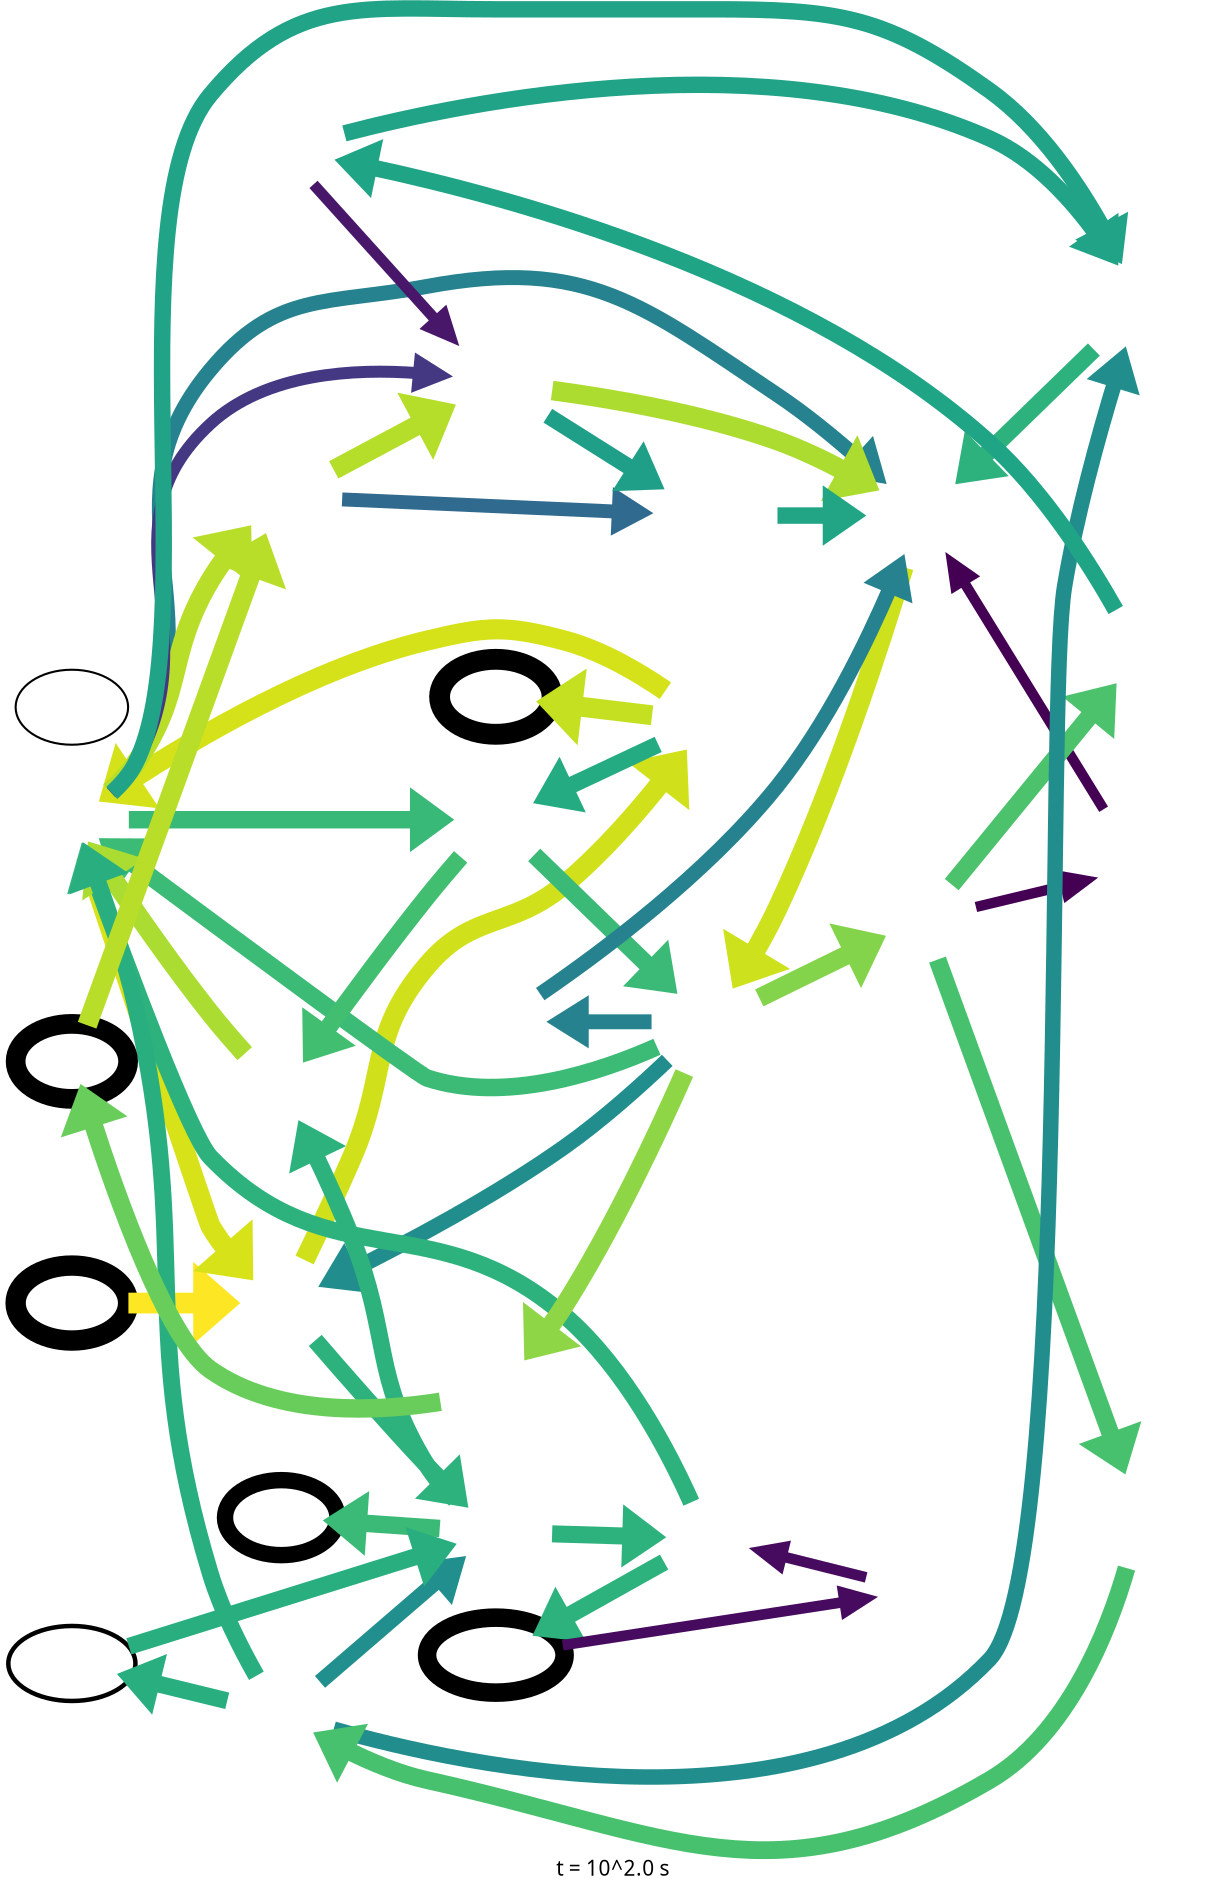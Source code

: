 digraph flux_diagram {
	graph [bb="0,0,581.89,913.57",
		fontname=sans,
		fontsize=10,
		label="t = 10^2.0 s",
		lheight=0.15,
		lp="290.95,9.5",
		lwidth=0.72,
		overlap=false,
		rankdir=LR
	];
	node [label="\N"];
	H2	[height=0.5,
		image="/Users/blais.ch/Documents/_01_code/05_Project_repos_Github/meOH_repos/uncertainty_analysis/rmg_gua/gua_peuqse/00_run_fitted_model/\
species/H2.png",
		label=" ",
		penwidth=9.787,
		pos="30.547,222.57",
		width=0.75];
	"H*"	[height=0.62854,
		image="/Users/blais.ch/Documents/_01_code/05_Project_repos_Github/meOH_repos/uncertainty_analysis/rmg_gua/gua_peuqse/00_run_fitted_model/\
species/H*.png",
		label=" ",
		penwidth=0.0,
		pos="131.09,222.57",
		width=0.75];
	H2 -> "H*"	[color="#FDE725",
		dir=forward,
		penwidth=10.0,
		pos="e,103.82,222.57 57.697,222.57 68.723,222.57 81.747,222.57 93.686,222.57"];
	"H2O*"	[height=0.62854,
		image="/Users/blais.ch/Documents/_01_code/05_Project_repos_Github/meOH_repos/uncertainty_analysis/rmg_gua/gua_peuqse/00_run_fitted_model/\
species/H2O*.png",
		label=" ",
		penwidth=0.0,
		pos="336.46,329.57",
		width=0.75];
	"H*" -> "H2O*"	[color="#D0E11C",
		dir=forward,
		penwidth=9.642,
		pos="e,313.45,317.46 154.67,234.07 181.59,247.83 227.9,271.63 267.39,292.57 279.58,299.03 292.93,306.26 304.55,312.6"];
	"HCO*"	[height=0.75,
		image="/Users/blais.ch/Documents/_01_code/05_Project_repos_Github/meOH_repos/uncertainty_analysis/rmg_gua/gua_peuqse/00_run_fitted_model/\
species/HCO*.png",
		label=" ",
		penwidth=0.0,
		pos="336.46,669.57",
		width=0.75];
	"H*" -> "HCO*"	[color="#218E8D",
		dir=back,
		penwidth=7.419,
		pos="s,137.12,244.78 139.77,254.74 149.31,289.02 168.45,343.25 201.09,379.57 223.8,404.83 246.64,390.68 267.39,417.57 320.26,486.1 332.13,\
592.65 334.75,642.34"];
	CH3X	[height=0.62854,
		image="/Users/blais.ch/Documents/_01_code/05_Project_repos_Github/meOH_repos/uncertainty_analysis/rmg_gua/gua_peuqse/00_run_fitted_model/\
species/CH3X.png",
		label=" ",
		penwidth=0.0,
		pos="234.24,179.57",
		width=0.75];
	"H*" -> CH3X	[color="#2DB27D",
		dir=forward,
		penwidth=8.188,
		pos="e,209.91,189.49 155.55,212.6 168.96,206.9 185.97,199.67 200.66,193.42"];
	"HCOOH*"	[height=0.70833,
		image="/Users/blais.ch/Documents/_01_code/05_Project_repos_Github/meOH_repos/uncertainty_analysis/rmg_gua/gua_peuqse/00_run_fitted_model/\
species/HCOOH*.png",
		label=" ",
		penwidth=0.0,
		pos="438.72,614.57",
		width=0.92157];
	"HCO*" -> "HCOOH*"	[color="#CDE11D",
		dir=back,
		penwidth=9.606,
		pos="s,360.72,656.81 369.6,651.94 382.97,644.6 398.32,636.19 411.05,629.2"];
	"CH2O*"	[height=0.55556,
		image="/Users/blais.ch/Documents/_01_code/05_Project_repos_Github/meOH_repos/uncertainty_analysis/rmg_gua/gua_peuqse/00_run_fitted_model/\
species/CH2O*.png",
		label=" ",
		penwidth=0.0,
		pos="438.72,678.57",
		width=0.76389];
	"HCO*" -> "CH2O*"	[color="#84D44B",
		dir=forward,
		penwidth=9.058,
		pos="e,411.07,676.18 363.54,671.91 374.96,672.94 388.57,674.16 400.99,675.27"];
	"CC.[Pt]"	[height=0.5,
		image="/Users/blais.ch/Documents/_01_code/05_Project_repos_Github/meOH_repos/uncertainty_analysis/rmg_gua/gua_peuqse/00_run_fitted_model/\
species/CC.[Pt].png",
		label=" ",
		penwidth=0.0,
		pos="336.46,175.57",
		width=0.75];
	CH3X -> "CC.[Pt]"	[color="#2DB27D",
		dir=forward,
		penwidth=8.2,
		pos="e,309.18,176.62 261.31,178.53 272.82,178.07 286.55,177.52 299.04,177.02"];
	X	[height=0.5,
		image="/Users/blais.ch/Documents/_01_code/05_Project_repos_Github/meOH_repos/uncertainty_analysis/rmg_gua/gua_peuqse/00_run_fitted_model/\
species/X.png",
		label=" ",
		penwidth=0.0,
		pos="30.547,456.57",
		width=0.75];
	X -> "H*"	[color="#D8E219",
		dir=forward,
		penwidth=9.699,
		pos="e,112.39,239.48 34.94,438.71 42.281,402.86 61.88,320.4 97.095,259.57 99.553,255.32 102.55,251.13 105.73,247.19"];
	X -> "H2O*"	[color="#D5E21A",
		dir=back,
		penwidth=9.679,
		pos="s,41.278,440 46.944,431.21 58.85,413.27 76.708,389.63 97.095,373.57 137.08,342.06 151.37,336.49 201.09,325.57 238.25,317.41 282.57,\
321.26 309.86,325.14"];
	X -> "HCO*"	[color="#3BBB75",
		dir=back,
		penwidth=8.401,
		pos="s,36.437,474.17 39.479,483.75 49.142,513.01 67.888,559.52 97.095,590.57 154.6,651.7 260.4,665.56 309.36,668.68"];
	X -> "HCOOH*"	[color="#26828E",
		dir=forward,
		penwidth=7.178,
		pos="e,405.87,609.99 45.203,471.98 57.563,485.04 76.881,503.4 97.095,514.57 196.42,569.48 329.1,597.13 395.75,608.33"];
	"CO2*"	[height=0.70833,
		image="/Users/blais.ch/Documents/_01_code/05_Project_repos_Github/meOH_repos/uncertainty_analysis/rmg_gua/gua_peuqse/00_run_fitted_model/\
species/CO2*.png",
		label=" ",
		penwidth=0.0,
		pos="131.09,814.57",
		width=0.80556];
	X -> "CO2*"	[color="#B8DE29",
		dir=forward,
		penwidth=9.462,
		pos="e,111.22,795.55 32.256,474.76 34.836,524.98 46.462,668.82 97.095,774.57 99.218,779.01 101.94,783.37 104.9,787.49"];
	"HCOO*"	[height=1.0607,
		image="/Users/blais.ch/Documents/_01_code/05_Project_repos_Github/meOH_repos/uncertainty_analysis/rmg_gua/gua_peuqse/00_run_fitted_model/\
species/HCOO*.png",
		label=" ",
		penwidth=0.0,
		pos="234.24,782.57",
		width=0.75];
	X -> "HCOO*"	[color="#453882",
		dir=forward,
		penwidth=5.764,
		pos="e,207.18,782.17 33.347,474.65 39.307,531.01 60.152,702.09 97.095,741.57 122.74,768.98 165.96,778.29 196.82,781.34"];
	"O*"	[height=0.62854,
		image="/Users/blais.ch/Documents/_01_code/05_Project_repos_Github/meOH_repos/uncertainty_analysis/rmg_gua/gua_peuqse/00_run_fitted_model/\
species/O*.png",
		label=" ",
		penwidth=0.0,
		pos="131.09,405.57",
		width=0.75];
	X -> "O*"	[color="#AADC32",
		dir=back,
		penwidth=9.354,
		pos="s,52.447,445.75 61.686,440.97 76.446,433.33 93.917,424.29 107.51,417.26"];
	"CH3OH*"	[height=0.55556,
		image="/Users/blais.ch/Documents/_01_code/05_Project_repos_Github/meOH_repos/uncertainty_analysis/rmg_gua/gua_peuqse/00_run_fitted_model/\
species/CH3OH*.png",
		label=" ",
		penwidth=0.0,
		pos="131.09,69.57",
		width=0.75];
	X -> "CH3OH*"	[color="#29AF7F",
		dir=back,
		penwidth=8.13,
		pos="s,33.61,438.45 34.845,428.49 42.006,372.01 61.288,241.16 97.095,136.57 102.97,119.4 112.29,100.97 119.53,87.794"];
	"OH*"	[height=0.62854,
		image="/Users/blais.ch/Documents/_01_code/05_Project_repos_Github/meOH_repos/uncertainty_analysis/rmg_gua/gua_peuqse/00_run_fitted_model/\
species/OH*.png",
		label=" ",
		penwidth=0.0,
		pos="234.24,449.57",
		width=0.75];
	X -> "OH*"	[color="#38B977",
		dir=forward,
		penwidth=8.363,
		pos="e,207.19,450.47 57.915,455.65 93.497,454.42 157.03,452.21 197.06,450.83"];
	X -> "CC.[Pt]"	[color="#2DB27D",
		dir=back,
		penwidth=8.206,
		pos="s,37.452,439.13 41.071,429.52 51.607,402.43 70.66,360.69 97.095,331.57 131.25,293.94 264.17,216.2 315.28,186.99"];
	"COC=O.[Pt]"	[height=0.75,
		image="/Users/blais.ch/Documents/_01_code/05_Project_repos_Github/meOH_repos/uncertainty_analysis/rmg_gua/gua_peuqse/00_run_fitted_model/\
species/COC=O.[Pt].png",
		label=" ",
		penwidth=0.0,
		pos="544.89,511.57",
		width=1.0278];
	X -> "COC=O.[Pt]"	[color="#20A386",
		dir=forward,
		penwidth=7.88,
		pos="e,508.12,508.51 54.485,464.95 91.542,477.72 167.12,500.57 233.24,500.57 233.24,500.57 233.24,500.57 337.46,500.57 392.72,500.57 \
456.17,504.55 497.98,507.72"];
	"HCOOH*" -> "COC=O.[Pt]"	[color="#2DB27D",
		dir=back,
		penwidth=8.188,
		pos="s,459.8,594.71 467.31,587.28 484.44,570.35 506.15,548.89 522.07,533.15"];
	"CH3O2*"	[height=1.0607,
		image="/Users/blais.ch/Documents/_01_code/05_Project_repos_Github/meOH_repos/uncertainty_analysis/rmg_gua/gua_peuqse/00_run_fitted_model/\
species/CH3O2*.png",
		label=" ",
		penwidth=0.0,
		pos="544.89,675.57",
		width=0.75];
	"HCOOH*" -> "CH3O2*"	[color="#440154",
		dir=back,
		penwidth=4.954,
		pos="s,465.74,629.81 474.62,635.01 489.39,643.66 506.25,653.53 519.63,661.36"];
	"CO2*" -> "HCOO*"	[color="#B5DE2B",
		dir=forward,
		penwidth=9.446,
		pos="e,207.54,790.7 158.67,806.16 170.59,802.39 184.82,797.89 197.63,793.83"];
	"COOH*"	[height=0.75,
		image="/Users/blais.ch/Documents/_01_code/05_Project_repos_Github/meOH_repos/uncertainty_analysis/rmg_gua/gua_peuqse/00_run_fitted_model/\
species/COOH*.png",
		label=" ",
		penwidth=0.0,
		pos="336.46,817.57",
		width=0.91877];
	"CO2*" -> "COOH*"	[color="#306A8E",
		dir=forward,
		penwidth=6.682,
		pos="e,323.19,842.62 143.06,838.03 154.32,859.04 174.02,888.49 201.09,901.57 227.62,914.39 240.79,914.25 267.39,901.57 289.23,891.16 \
306.34,869.93 317.94,851.42"];
	"HCOO*" -> "HCOOH*"	[color="#ADDC30",
		dir=forward,
		penwidth=9.372,
		pos="e,418.05,634.78 260.34,772.56 289.2,760.12 336.81,736.68 369.54,705.57 390.99,685.19 387.46,672.99 405.54,649.57 407.34,647.24 409.26,\
644.88 411.23,642.55"];
	"HCOO*" -> "COOH*"	[color="#1F9F88",
		dir=forward,
		penwidth=7.781,
		pos="e,305.55,807.12 260.53,791.4 271.22,795.14 283.93,799.57 295.82,803.72"];
	"O*" -> CH3X	[color="#2DB27D",
		dir=back,
		penwidth=8.2,
		pos="s,141.61,384.31 145.77,375.02 166.63,328.41 205.86,240.75 223.82,200.61"];
	"O*" -> "OH*"	[color="#42BE71",
		dir=back,
		penwidth=8.474,
		pos="s,155.3,415.66 164.57,419.7 179.28,426.1 196.35,433.52 209.79,439.37"];
	"CH3OH*" -> CH3X	[color="#218F8D",
		dir=forward,
		penwidth=7.449,
		pos="e,215.89,162.95 148.16,85.56 153.64,91.159 159.73,97.552 165.09,103.57 181.91,122.43 184.12,128.85 201.09,147.57 203.42,150.14 205.9,\
152.77 208.41,155.36"];
	"CH3OH*" -> "COC=O.[Pt]"	[color="#218E8D",
		dir=forward,
		penwidth=7.419,
		pos="e,543.93,484.52 154.9,59.82 214.94,35.841 379.18,-18.517 471.89,60.57 534.39,113.88 542.89,376.34 543.85,474.46"];
	"OC[Pt]"	[height=0.75,
		image="/Users/blais.ch/Documents/_01_code/05_Project_repos_Github/meOH_repos/uncertainty_analysis/rmg_gua/gua_peuqse/00_run_fitted_model/\
species/OC[Pt].png",
		label=" ",
		penwidth=0.0,
		pos="544.89,589.57",
		width=0.75];
	"CH3OH*" -> "OC[Pt]"	[color="#48C16E",
		dir=back,
		penwidth=8.541,
		pos="s,157.18,63.87 167.19,61.941 236.69,49.12 392.03,32.265 471.89,116.57 537.99,186.34 470.82,458.9 507.89,547.57 511.6,556.43 517.9,\
564.78 524.21,571.66"];
	"OH*" -> "H2O*"	[color="#25AB82",
		dir=back,
		penwidth=8.043,
		pos="s,250.46,431.34 257.08,423.42 276.12,400.62 303.26,368.12 320.1,347.97"];
	"OH*" -> "HCO*"	[color="#3ABA76",
		dir=forward,
		penwidth=8.368,
		pos="e,324.37,645.22 244.85,470.66 262.28,508.92 299.23,590.02 320.16,635.97"];
	"CC[Pt]"	[height=0.66782,
		image="/Users/blais.ch/Documents/_01_code/05_Project_repos_Github/meOH_repos/uncertainty_analysis/rmg_gua/gua_peuqse/00_run_fitted_model/\
species/CC[Pt].png",
		label=" ",
		penwidth=0.0,
		pos="438.72,149.57",
		width=0.75];
	"CC.[Pt]" -> "CC[Pt]"	[color="#460B5E",
		dir=back,
		penwidth=5.099,
		pos="s,361.99,169.21 371.78,166.67 385.1,163.21 400.09,159.33 412.4,156.14"];
	"CH2O*" -> "CH3O2*"	[color="#440154",
		dir=forward,
		penwidth=4.954,
		pos="e,517.74,676.32 466.27,677.8 478.86,677.44 494.09,677 507.71,676.61"];
	"CH3O*"	[height=0.66782,
		image="/Users/blais.ch/Documents/_01_code/05_Project_repos_Github/meOH_repos/uncertainty_analysis/rmg_gua/gua_peuqse/00_run_fitted_model/\
species/CH3O*.png",
		label=" ",
		penwidth=0.0,
		pos="544.89,758.57",
		width=0.75];
	"CH2O*" -> "CH3O*"	[color="#4CC26C",
		dir=forward,
		penwidth=8.568,
		pos="e,524.01,743.3 458.34,692.87 474.38,705.19 497.76,723.14 516.02,737.17"];
	"CH2O*" -> "OC[Pt]"	[color="#48C16E",
		dir=forward,
		penwidth=8.541,
		pos="e,523.63,606.88 457.39,663.47 473.44,649.76 497.38,629.3 516.01,613.39"];
	H2O	[height=0.5,
		image="/Users/blais.ch/Documents/_01_code/05_Project_repos_Github/meOH_repos/uncertainty_analysis/rmg_gua/gua_peuqse/00_run_fitted_model/\
species/H2O.png",
		label=" ",
		penwidth=10.0,
		pos="234.24,352.57",
		width=0.75];
	H2O -> "H2O*"	[color="#C5E021",
		dir=back,
		penwidth=9.558,
		pos="s,260.02,346.88 269.8,344.64 283.1,341.59 298.02,338.16 310.28,335.35"];
	CO2	[height=0.5,
		image="/Users/blais.ch/Documents/_01_code/05_Project_repos_Github/meOH_repos/uncertainty_analysis/rmg_gua/gua_peuqse/00_run_fitted_model/\
species/CO2.png",
		label=" ",
		penwidth=9.463,
		pos="30.547,841.57",
		width=0.75];
	CO2 -> "CO2*"	[color="#B8DE29",
		dir=forward,
		penwidth=9.462,
		pos="e,103.24,821.93 55.907,834.9 67.241,831.79 80.961,828.03 93.504,824.59"];
	"CO*"	[height=0.75,
		image="/Users/blais.ch/Documents/_01_code/05_Project_repos_Github/meOH_repos/uncertainty_analysis/rmg_gua/gua_peuqse/00_run_fitted_model/\
species/CO*.png",
		label=" ",
		penwidth=0.0,
		pos="234.24,865.57",
		width=0.75];
	CO2 -> "CO*"	[color="#69CD5B",
		dir=back,
		penwidth=8.852,
		pos="s,57.383,844.75 67.45,845.98 77.077,847.16 87.481,848.42 97.095,849.57 135.49,854.17 180,859.38 207.39,862.57"];
	"CO*" -> "HCO*"	[color="#8ED645",
		dir=back,
		penwidth=9.151,
		pos="s,254.17,846.7 260.7,838.93 263.1,835.88 265.38,832.73 267.39,829.57 295.38,785.48 316.63,727.91 327.46,695.22"];
	"COOH*" -> "HCOOH*"	[color="#21A585",
		dir=forward,
		penwidth=7.928,
		pos="e,417.34,634.28 347.87,791.96 354.15,776.5 362.31,756.4 369.54,738.57 385.57,699.02 382.73,685.63 405.54,649.57 407.11,647.08 408.87,\
644.61 410.73,642.2"];
	CH4	[height=0.5,
		image="/Users/blais.ch/Documents/_01_code/05_Project_repos_Github/meOH_repos/uncertainty_analysis/rmg_gua/gua_peuqse/00_run_fitted_model/\
species/CH4.png",
		label=" ",
		penwidth=7.878,
		pos="131.09,163.57",
		width=0.75];
	CH4 -> CH3X	[color="#3ABA76",
		dir=back,
		penwidth=8.371,
		pos="s,157.62,167.61 167.71,169.2 180.78,171.27 195.32,173.57 207.37,175.48"];
	CC	[height=0.5,
		image="/Users/blais.ch/Documents/_01_code/05_Project_repos_Github/meOH_repos/uncertainty_analysis/rmg_gua/gua_peuqse/00_run_fitted_model/\
species/CC.png",
		label=" ",
		penwidth=8.91,
		pos="234.24,120.57",
		width=0.92075];
	CC -> "CC.[Pt]"	[color="#2DB27D",
		dir=back,
		penwidth=8.206,
		pos="s,258.49,133.33 267.33,138.18 282.99,146.77 301.35,156.85 315.06,164.37"];
	CC -> "CC[Pt]"	[color="#460B5E",
		dir=forward,
		penwidth=5.099,
		pos="e,411.95,145.88 266.43,125.04 302.94,130.27 363.27,138.91 401.72,144.41"];
	CH3OH	[height=0.5,
		image="/Users/blais.ch/Documents/_01_code/05_Project_repos_Github/meOH_repos/uncertainty_analysis/rmg_gua/gua_peuqse/00_run_fitted_model/\
species/CH3OH.png",
		label=" ",
		penwidth=2.154,
		pos="30.547,93.57",
		width=0.84854];
	CH3OH -> CH3X	[color="#29AF7F",
		dir=forward,
		penwidth=8.13,
		pos="e,213.13,164.99 59.166,100.28 86.719,107.48 129.9,120.12 165.09,136.57 178.63,142.89 192.73,151.42 204.57,159.22"];
	CH3OH -> "CH3OH*"	[color="#29AF7F",
		dir=back,
		penwidth=8.13,
		pos="s,58.998,86.884 68.873,84.479 80.999,81.526 94.153,78.323 105.15,75.645"];
	HCOOCH3	[height=0.5,
		image="/Users/blais.ch/Documents/_01_code/05_Project_repos_Github/meOH_repos/uncertainty_analysis/rmg_gua/gua_peuqse/00_run_fitted_model/\
species/HCOOCH3.png",
		label=" ",
		penwidth=0.0,
		pos="131.09,714.57",
		width=0.94444];
	HCOOCH3 -> "HCOO*"	[color="#481769",
		dir=forward,
		penwidth=5.262,
		pos="e,209.48,766.59 153.05,728.66 166.92,737.98 185.37,750.39 201.08,760.95"];
	HCOOCH3 -> "COC=O.[Pt]"	[color="#20A386",
		dir=forward,
		penwidth=7.88,
		pos="e,508.32,516.68 137.48,696.58 146.33,670.24 166.5,621.48 201.09,595.57 248.01,560.43 416.26,530.9 498.28,518.22"];
	HCOOCH3 -> "CH3O*"	[color="#20A486",
		dir=back,
		penwidth=7.899,
		pos="s,164.75,718.06 174.87,719.14 260.14,728.25 449.05,748.44 518.03,755.81"];
	HCOOH	[height=0.5,
		image="/Users/blais.ch/Documents/_01_code/05_Project_repos_Github/meOH_repos/uncertainty_analysis/rmg_gua/gua_peuqse/00_run_fitted_model/\
species/HCOOH.png",
		label=" ",
		penwidth=0.0,
		pos="234.24,622.57",
		width=0.86659];
	HCOOH -> "HCO*"	[color="#26828E",
		dir=back,
		penwidth=7.171,
		pos="s,258.99,633.71 268.37,638.11 282.48,644.72 298.62,652.29 311.54,658.35"];
	HCOOH -> "HCOOH*"	[color="#26828E",
		dir=forward,
		penwidth=7.178,
		pos="e,405.52,615.84 265.55,621.37 299.94,620.01 356.26,617.79 395.07,616.25"];
	"\n"	[height=0.5,
		pos="30.547,895.57",
		width=0.75];
}
